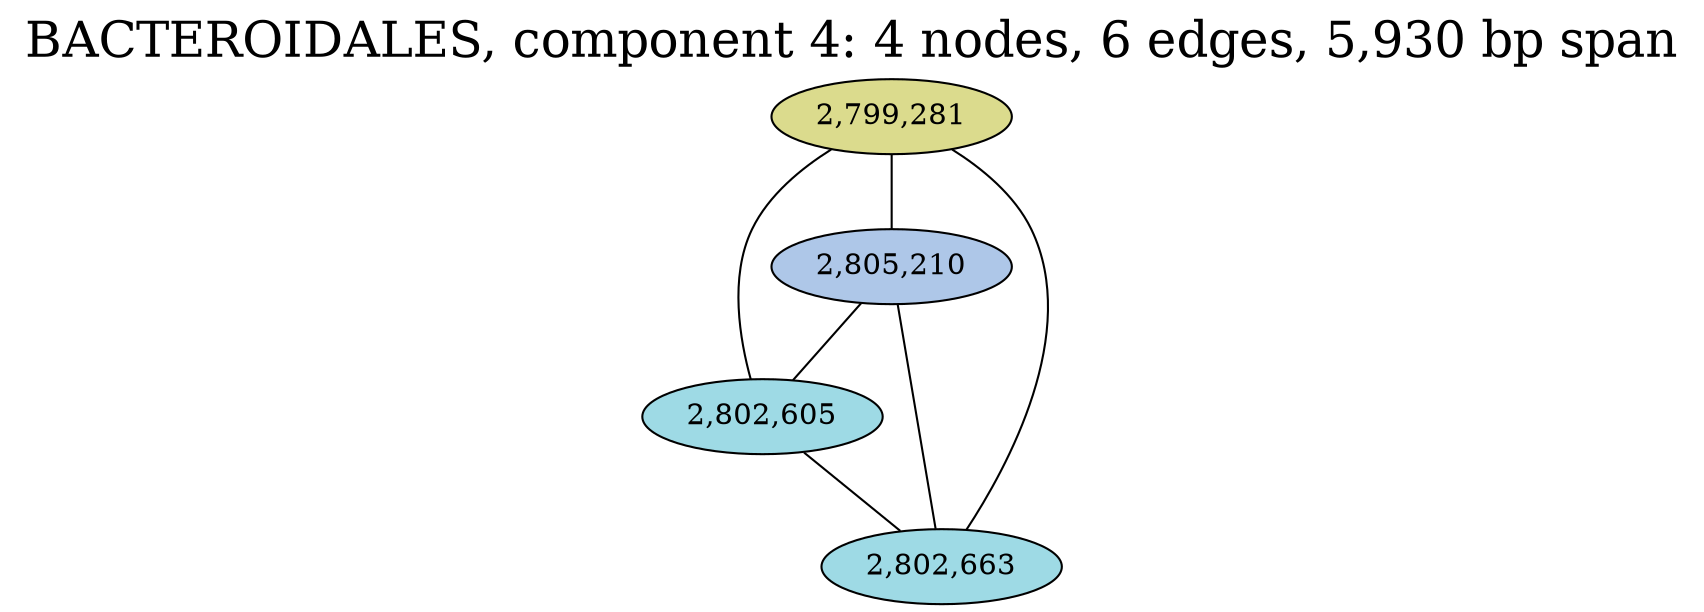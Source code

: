 graph BACTEROIDALES_cc4 {
	overlap="prism50";
	outputorder="edgesfirst";
	label="BACTEROIDALES, component 4: 4 nodes, 6 edges, 5,930 bp span";
	labelloc="t";
	fontsize=24;
	"2,799,281" [style="filled", fillcolor="#dbdb8d", fontcolor="#000000"];
	"2,805,210" [style="filled", fillcolor="#aec7e8", fontcolor="#000000"];
	"2,802,605" [style="filled", fillcolor="#9edae5", fontcolor="#000000"];
	"2,802,663" [style="filled", fillcolor="#9edae5", fontcolor="#000000"];
	"2,799,281" -- "2,802,605";
	"2,799,281" -- "2,802,663";
	"2,799,281" -- "2,805,210";
	"2,805,210" -- "2,802,605";
	"2,805,210" -- "2,802,663";
	"2,802,605" -- "2,802,663";
}